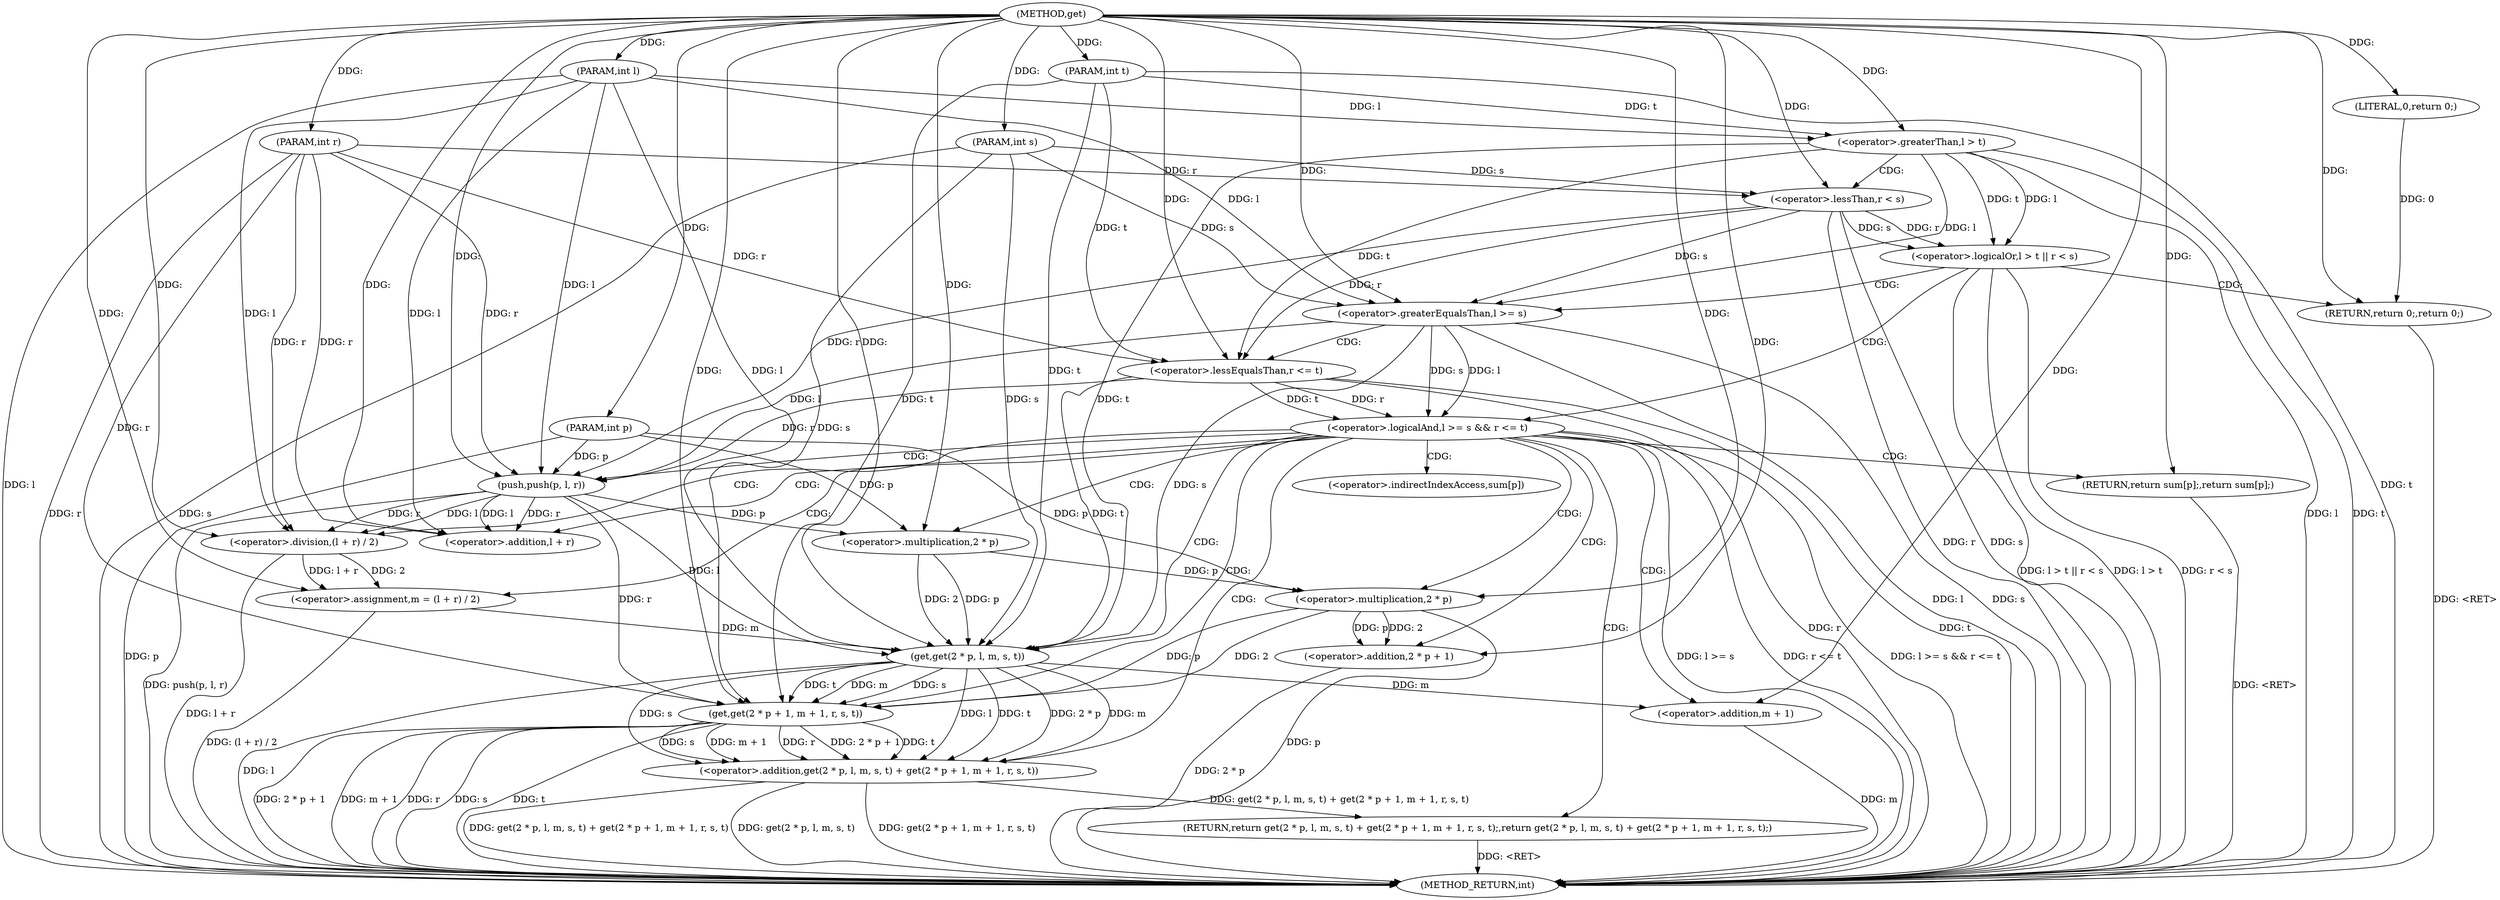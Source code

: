 digraph "get" {  
"1000276" [label = "(METHOD,get)" ]
"1000339" [label = "(METHOD_RETURN,int)" ]
"1000277" [label = "(PARAM,int p)" ]
"1000278" [label = "(PARAM,int l)" ]
"1000279" [label = "(PARAM,int r)" ]
"1000280" [label = "(PARAM,int s)" ]
"1000281" [label = "(PARAM,int t)" ]
"1000305" [label = "(push,push(p, l, r))" ]
"1000310" [label = "(<operator>.assignment,m = (l + r) / 2)" ]
"1000317" [label = "(RETURN,return get(2 * p, l, m, s, t) + get(2 * p + 1, m + 1, r, s, t);,return get(2 * p, l, m, s, t) + get(2 * p + 1, m + 1, r, s, t);)" ]
"1000284" [label = "(<operator>.logicalOr,l > t || r < s)" ]
"1000291" [label = "(RETURN,return 0;,return 0;)" ]
"1000294" [label = "(<operator>.logicalAnd,l >= s && r <= t)" ]
"1000301" [label = "(RETURN,return sum[p];,return sum[p];)" ]
"1000318" [label = "(<operator>.addition,get(2 * p, l, m, s, t) + get(2 * p + 1, m + 1, r, s, t))" ]
"1000292" [label = "(LITERAL,0,return 0;)" ]
"1000312" [label = "(<operator>.division,(l + r) / 2)" ]
"1000285" [label = "(<operator>.greaterThan,l > t)" ]
"1000288" [label = "(<operator>.lessThan,r < s)" ]
"1000295" [label = "(<operator>.greaterEqualsThan,l >= s)" ]
"1000298" [label = "(<operator>.lessEqualsThan,r <= t)" ]
"1000313" [label = "(<operator>.addition,l + r)" ]
"1000319" [label = "(get,get(2 * p, l, m, s, t))" ]
"1000327" [label = "(get,get(2 * p + 1, m + 1, r, s, t))" ]
"1000320" [label = "(<operator>.multiplication,2 * p)" ]
"1000328" [label = "(<operator>.addition,2 * p + 1)" ]
"1000333" [label = "(<operator>.addition,m + 1)" ]
"1000329" [label = "(<operator>.multiplication,2 * p)" ]
"1000302" [label = "(<operator>.indirectIndexAccess,sum[p])" ]
  "1000277" -> "1000339"  [ label = "DDG: p"] 
  "1000278" -> "1000339"  [ label = "DDG: l"] 
  "1000279" -> "1000339"  [ label = "DDG: r"] 
  "1000280" -> "1000339"  [ label = "DDG: s"] 
  "1000281" -> "1000339"  [ label = "DDG: t"] 
  "1000285" -> "1000339"  [ label = "DDG: l"] 
  "1000285" -> "1000339"  [ label = "DDG: t"] 
  "1000284" -> "1000339"  [ label = "DDG: l > t"] 
  "1000288" -> "1000339"  [ label = "DDG: r"] 
  "1000288" -> "1000339"  [ label = "DDG: s"] 
  "1000284" -> "1000339"  [ label = "DDG: r < s"] 
  "1000284" -> "1000339"  [ label = "DDG: l > t || r < s"] 
  "1000295" -> "1000339"  [ label = "DDG: l"] 
  "1000295" -> "1000339"  [ label = "DDG: s"] 
  "1000294" -> "1000339"  [ label = "DDG: l >= s"] 
  "1000298" -> "1000339"  [ label = "DDG: r"] 
  "1000298" -> "1000339"  [ label = "DDG: t"] 
  "1000294" -> "1000339"  [ label = "DDG: r <= t"] 
  "1000294" -> "1000339"  [ label = "DDG: l >= s && r <= t"] 
  "1000305" -> "1000339"  [ label = "DDG: push(p, l, r)"] 
  "1000312" -> "1000339"  [ label = "DDG: l + r"] 
  "1000310" -> "1000339"  [ label = "DDG: (l + r) / 2"] 
  "1000319" -> "1000339"  [ label = "DDG: l"] 
  "1000318" -> "1000339"  [ label = "DDG: get(2 * p, l, m, s, t)"] 
  "1000329" -> "1000339"  [ label = "DDG: p"] 
  "1000328" -> "1000339"  [ label = "DDG: 2 * p"] 
  "1000327" -> "1000339"  [ label = "DDG: 2 * p + 1"] 
  "1000333" -> "1000339"  [ label = "DDG: m"] 
  "1000327" -> "1000339"  [ label = "DDG: m + 1"] 
  "1000327" -> "1000339"  [ label = "DDG: r"] 
  "1000327" -> "1000339"  [ label = "DDG: s"] 
  "1000327" -> "1000339"  [ label = "DDG: t"] 
  "1000318" -> "1000339"  [ label = "DDG: get(2 * p + 1, m + 1, r, s, t)"] 
  "1000318" -> "1000339"  [ label = "DDG: get(2 * p, l, m, s, t) + get(2 * p + 1, m + 1, r, s, t)"] 
  "1000301" -> "1000339"  [ label = "DDG: <RET>"] 
  "1000317" -> "1000339"  [ label = "DDG: <RET>"] 
  "1000291" -> "1000339"  [ label = "DDG: <RET>"] 
  "1000276" -> "1000277"  [ label = "DDG: "] 
  "1000276" -> "1000278"  [ label = "DDG: "] 
  "1000276" -> "1000279"  [ label = "DDG: "] 
  "1000276" -> "1000280"  [ label = "DDG: "] 
  "1000276" -> "1000281"  [ label = "DDG: "] 
  "1000312" -> "1000310"  [ label = "DDG: 2"] 
  "1000312" -> "1000310"  [ label = "DDG: l + r"] 
  "1000318" -> "1000317"  [ label = "DDG: get(2 * p, l, m, s, t) + get(2 * p + 1, m + 1, r, s, t)"] 
  "1000292" -> "1000291"  [ label = "DDG: 0"] 
  "1000276" -> "1000291"  [ label = "DDG: "] 
  "1000276" -> "1000301"  [ label = "DDG: "] 
  "1000277" -> "1000305"  [ label = "DDG: p"] 
  "1000276" -> "1000305"  [ label = "DDG: "] 
  "1000288" -> "1000305"  [ label = "DDG: r"] 
  "1000298" -> "1000305"  [ label = "DDG: r"] 
  "1000279" -> "1000305"  [ label = "DDG: r"] 
  "1000295" -> "1000305"  [ label = "DDG: l"] 
  "1000278" -> "1000305"  [ label = "DDG: l"] 
  "1000276" -> "1000310"  [ label = "DDG: "] 
  "1000327" -> "1000318"  [ label = "DDG: s"] 
  "1000327" -> "1000318"  [ label = "DDG: m + 1"] 
  "1000327" -> "1000318"  [ label = "DDG: r"] 
  "1000327" -> "1000318"  [ label = "DDG: 2 * p + 1"] 
  "1000327" -> "1000318"  [ label = "DDG: t"] 
  "1000319" -> "1000318"  [ label = "DDG: 2 * p"] 
  "1000319" -> "1000318"  [ label = "DDG: m"] 
  "1000319" -> "1000318"  [ label = "DDG: s"] 
  "1000319" -> "1000318"  [ label = "DDG: l"] 
  "1000319" -> "1000318"  [ label = "DDG: t"] 
  "1000285" -> "1000284"  [ label = "DDG: t"] 
  "1000285" -> "1000284"  [ label = "DDG: l"] 
  "1000288" -> "1000284"  [ label = "DDG: s"] 
  "1000288" -> "1000284"  [ label = "DDG: r"] 
  "1000276" -> "1000292"  [ label = "DDG: "] 
  "1000295" -> "1000294"  [ label = "DDG: s"] 
  "1000295" -> "1000294"  [ label = "DDG: l"] 
  "1000298" -> "1000294"  [ label = "DDG: t"] 
  "1000298" -> "1000294"  [ label = "DDG: r"] 
  "1000305" -> "1000312"  [ label = "DDG: r"] 
  "1000279" -> "1000312"  [ label = "DDG: r"] 
  "1000276" -> "1000312"  [ label = "DDG: "] 
  "1000305" -> "1000312"  [ label = "DDG: l"] 
  "1000278" -> "1000312"  [ label = "DDG: l"] 
  "1000278" -> "1000285"  [ label = "DDG: l"] 
  "1000276" -> "1000285"  [ label = "DDG: "] 
  "1000281" -> "1000285"  [ label = "DDG: t"] 
  "1000279" -> "1000288"  [ label = "DDG: r"] 
  "1000276" -> "1000288"  [ label = "DDG: "] 
  "1000280" -> "1000288"  [ label = "DDG: s"] 
  "1000285" -> "1000295"  [ label = "DDG: l"] 
  "1000278" -> "1000295"  [ label = "DDG: l"] 
  "1000276" -> "1000295"  [ label = "DDG: "] 
  "1000288" -> "1000295"  [ label = "DDG: s"] 
  "1000280" -> "1000295"  [ label = "DDG: s"] 
  "1000288" -> "1000298"  [ label = "DDG: r"] 
  "1000279" -> "1000298"  [ label = "DDG: r"] 
  "1000276" -> "1000298"  [ label = "DDG: "] 
  "1000285" -> "1000298"  [ label = "DDG: t"] 
  "1000281" -> "1000298"  [ label = "DDG: t"] 
  "1000305" -> "1000313"  [ label = "DDG: l"] 
  "1000278" -> "1000313"  [ label = "DDG: l"] 
  "1000276" -> "1000313"  [ label = "DDG: "] 
  "1000305" -> "1000313"  [ label = "DDG: r"] 
  "1000279" -> "1000313"  [ label = "DDG: r"] 
  "1000320" -> "1000319"  [ label = "DDG: 2"] 
  "1000320" -> "1000319"  [ label = "DDG: p"] 
  "1000310" -> "1000319"  [ label = "DDG: m"] 
  "1000276" -> "1000319"  [ label = "DDG: "] 
  "1000295" -> "1000319"  [ label = "DDG: s"] 
  "1000280" -> "1000319"  [ label = "DDG: s"] 
  "1000278" -> "1000319"  [ label = "DDG: l"] 
  "1000305" -> "1000319"  [ label = "DDG: l"] 
  "1000285" -> "1000319"  [ label = "DDG: t"] 
  "1000298" -> "1000319"  [ label = "DDG: t"] 
  "1000281" -> "1000319"  [ label = "DDG: t"] 
  "1000319" -> "1000327"  [ label = "DDG: s"] 
  "1000280" -> "1000327"  [ label = "DDG: s"] 
  "1000276" -> "1000327"  [ label = "DDG: "] 
  "1000279" -> "1000327"  [ label = "DDG: r"] 
  "1000305" -> "1000327"  [ label = "DDG: r"] 
  "1000319" -> "1000327"  [ label = "DDG: t"] 
  "1000281" -> "1000327"  [ label = "DDG: t"] 
  "1000319" -> "1000327"  [ label = "DDG: m"] 
  "1000329" -> "1000327"  [ label = "DDG: p"] 
  "1000329" -> "1000327"  [ label = "DDG: 2"] 
  "1000276" -> "1000320"  [ label = "DDG: "] 
  "1000305" -> "1000320"  [ label = "DDG: p"] 
  "1000277" -> "1000320"  [ label = "DDG: p"] 
  "1000329" -> "1000328"  [ label = "DDG: p"] 
  "1000329" -> "1000328"  [ label = "DDG: 2"] 
  "1000276" -> "1000328"  [ label = "DDG: "] 
  "1000319" -> "1000333"  [ label = "DDG: m"] 
  "1000276" -> "1000333"  [ label = "DDG: "] 
  "1000276" -> "1000329"  [ label = "DDG: "] 
  "1000320" -> "1000329"  [ label = "DDG: p"] 
  "1000277" -> "1000329"  [ label = "DDG: p"] 
  "1000284" -> "1000294"  [ label = "CDG: "] 
  "1000284" -> "1000291"  [ label = "CDG: "] 
  "1000284" -> "1000295"  [ label = "CDG: "] 
  "1000294" -> "1000305"  [ label = "CDG: "] 
  "1000294" -> "1000333"  [ label = "CDG: "] 
  "1000294" -> "1000312"  [ label = "CDG: "] 
  "1000294" -> "1000310"  [ label = "CDG: "] 
  "1000294" -> "1000302"  [ label = "CDG: "] 
  "1000294" -> "1000313"  [ label = "CDG: "] 
  "1000294" -> "1000328"  [ label = "CDG: "] 
  "1000294" -> "1000319"  [ label = "CDG: "] 
  "1000294" -> "1000318"  [ label = "CDG: "] 
  "1000294" -> "1000329"  [ label = "CDG: "] 
  "1000294" -> "1000327"  [ label = "CDG: "] 
  "1000294" -> "1000301"  [ label = "CDG: "] 
  "1000294" -> "1000320"  [ label = "CDG: "] 
  "1000294" -> "1000317"  [ label = "CDG: "] 
  "1000285" -> "1000288"  [ label = "CDG: "] 
  "1000295" -> "1000298"  [ label = "CDG: "] 
}
